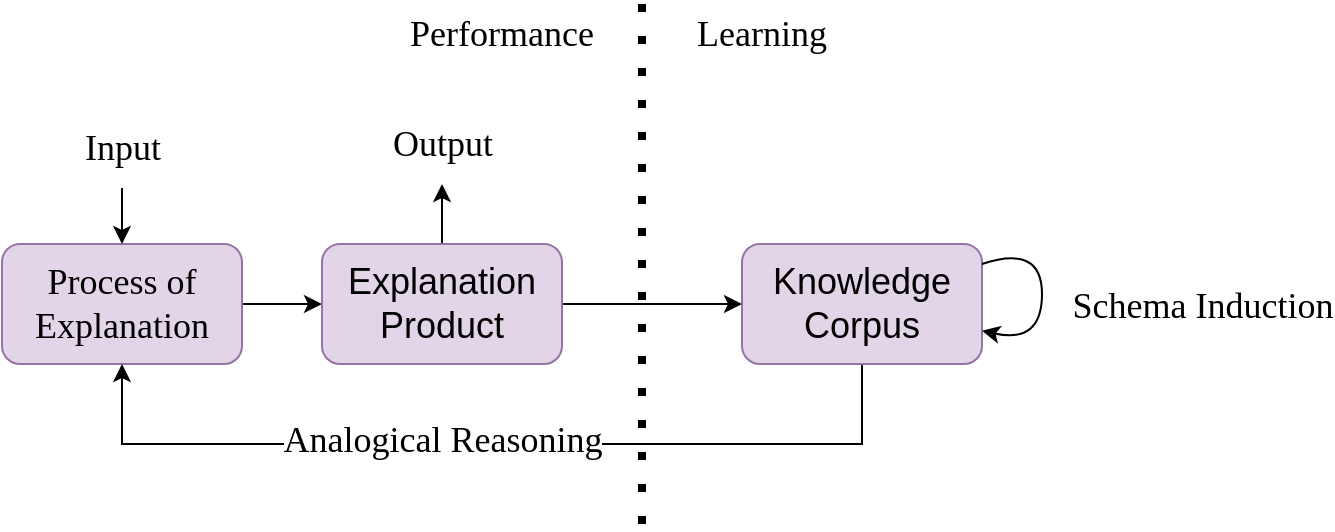 <mxfile version="24.2.8" type="github">
  <diagram name="Page-1" id="MiuqBWBxcRIXdq53bum4">
    <mxGraphModel dx="1242" dy="785" grid="1" gridSize="10" guides="1" tooltips="1" connect="1" arrows="1" fold="1" page="1" pageScale="1" pageWidth="1100" pageHeight="850" math="0" shadow="0">
      <root>
        <mxCell id="0" />
        <mxCell id="1" parent="0" />
        <mxCell id="zrqau_7-6FMA3GG0B9cJ-8" value="" style="edgeStyle=orthogonalEdgeStyle;rounded=0;orthogonalLoop=1;jettySize=auto;html=1;" edge="1" parent="1" source="zrqau_7-6FMA3GG0B9cJ-1" target="zrqau_7-6FMA3GG0B9cJ-7">
          <mxGeometry relative="1" as="geometry" />
        </mxCell>
        <mxCell id="zrqau_7-6FMA3GG0B9cJ-1" value="&lt;font face=&quot;Tahoma&quot;&gt;Process of Explanation&lt;/font&gt;" style="rounded=1;whiteSpace=wrap;html=1;fontSize=18;fillColor=#e1d5e7;strokeColor=#9673a6;" vertex="1" parent="1">
          <mxGeometry x="200" y="200" width="120" height="60" as="geometry" />
        </mxCell>
        <mxCell id="zrqau_7-6FMA3GG0B9cJ-16" style="edgeStyle=orthogonalEdgeStyle;rounded=0;orthogonalLoop=1;jettySize=auto;html=1;" edge="1" parent="1" source="zrqau_7-6FMA3GG0B9cJ-2" target="zrqau_7-6FMA3GG0B9cJ-1">
          <mxGeometry relative="1" as="geometry">
            <Array as="points">
              <mxPoint x="630" y="300" />
              <mxPoint x="260" y="300" />
            </Array>
          </mxGeometry>
        </mxCell>
        <mxCell id="zrqau_7-6FMA3GG0B9cJ-17" value="&lt;font style=&quot;font-size: 18px;&quot; face=&quot;Tahoma&quot;&gt;Analogical Reasoning&lt;/font&gt;" style="edgeLabel;html=1;align=center;verticalAlign=middle;resizable=0;points=[];" vertex="1" connectable="0" parent="zrqau_7-6FMA3GG0B9cJ-16">
          <mxGeometry x="0.089" y="-2" relative="1" as="geometry">
            <mxPoint x="-5" as="offset" />
          </mxGeometry>
        </mxCell>
        <mxCell id="zrqau_7-6FMA3GG0B9cJ-2" value="Knowledge Corpus" style="whiteSpace=wrap;html=1;fontSize=18;fillColor=#e1d5e7;strokeColor=#9673a6;rounded=1;" vertex="1" parent="1">
          <mxGeometry x="570" y="200" width="120" height="60" as="geometry" />
        </mxCell>
        <mxCell id="zrqau_7-6FMA3GG0B9cJ-9" style="edgeStyle=orthogonalEdgeStyle;rounded=0;orthogonalLoop=1;jettySize=auto;html=1;" edge="1" parent="1" source="zrqau_7-6FMA3GG0B9cJ-7" target="zrqau_7-6FMA3GG0B9cJ-2">
          <mxGeometry relative="1" as="geometry" />
        </mxCell>
        <mxCell id="zrqau_7-6FMA3GG0B9cJ-10" value="&lt;font style=&quot;font-size: 18px;&quot; face=&quot;Tahoma&quot;&gt;Output&lt;/font&gt;" style="edgeStyle=orthogonalEdgeStyle;rounded=0;orthogonalLoop=1;jettySize=auto;html=1;" edge="1" parent="1" source="zrqau_7-6FMA3GG0B9cJ-7">
          <mxGeometry x="1" y="-20" relative="1" as="geometry">
            <mxPoint x="420" y="170" as="targetPoint" />
            <mxPoint x="-20" y="-19" as="offset" />
          </mxGeometry>
        </mxCell>
        <mxCell id="zrqau_7-6FMA3GG0B9cJ-7" value="&lt;span style=&quot;color: rgb(0, 0, 0); font-family: Helvetica; font-size: 18px; font-style: normal; font-variant-ligatures: normal; font-variant-caps: normal; font-weight: 400; letter-spacing: normal; orphans: 2; text-align: center; text-indent: 0px; text-transform: none; widows: 2; word-spacing: 0px; -webkit-text-stroke-width: 0px; white-space: normal; text-decoration-thickness: initial; text-decoration-style: initial; text-decoration-color: initial; float: none; display: inline !important;&quot;&gt;Explanation Product&lt;/span&gt;" style="whiteSpace=wrap;html=1;fontSize=18;fillColor=#e1d5e7;strokeColor=#9673a6;rounded=1;" vertex="1" parent="1">
          <mxGeometry x="360" y="200" width="120" height="60" as="geometry" />
        </mxCell>
        <mxCell id="zrqau_7-6FMA3GG0B9cJ-11" value="" style="endArrow=none;dashed=1;html=1;dashPattern=1 3;strokeWidth=4;rounded=0;" edge="1" parent="1">
          <mxGeometry width="50" height="50" relative="1" as="geometry">
            <mxPoint x="520" y="340" as="sourcePoint" />
            <mxPoint x="520" y="80" as="targetPoint" />
          </mxGeometry>
        </mxCell>
        <mxCell id="zrqau_7-6FMA3GG0B9cJ-14" value="&lt;font style=&quot;font-size: 18px;&quot; face=&quot;Tahoma&quot;&gt;Learning&lt;/font&gt;" style="text;html=1;align=center;verticalAlign=middle;whiteSpace=wrap;rounded=0;" vertex="1" parent="1">
          <mxGeometry x="550" y="80" width="60" height="30" as="geometry" />
        </mxCell>
        <mxCell id="zrqau_7-6FMA3GG0B9cJ-15" value="&lt;font style=&quot;font-size: 18px;&quot; face=&quot;Tahoma&quot;&gt;Performance&lt;/font&gt;" style="text;html=1;align=center;verticalAlign=middle;whiteSpace=wrap;rounded=0;" vertex="1" parent="1">
          <mxGeometry x="420" y="80" width="60" height="30" as="geometry" />
        </mxCell>
        <mxCell id="zrqau_7-6FMA3GG0B9cJ-19" value="" style="curved=1;endArrow=classic;html=1;rounded=0;" edge="1" parent="1" source="zrqau_7-6FMA3GG0B9cJ-2" target="zrqau_7-6FMA3GG0B9cJ-2">
          <mxGeometry width="50" height="50" relative="1" as="geometry">
            <mxPoint x="520" y="370" as="sourcePoint" />
            <mxPoint x="570" y="320" as="targetPoint" />
            <Array as="points">
              <mxPoint x="720" y="200" />
              <mxPoint x="720" y="250" />
            </Array>
          </mxGeometry>
        </mxCell>
        <mxCell id="zrqau_7-6FMA3GG0B9cJ-20" value="&lt;font style=&quot;font-size: 18px;&quot; face=&quot;Tahoma&quot;&gt;Schema Induction&lt;/font&gt;" style="edgeLabel;html=1;align=center;verticalAlign=middle;resizable=0;points=[];" vertex="1" connectable="0" parent="zrqau_7-6FMA3GG0B9cJ-19">
          <mxGeometry x="0.082" y="-4" relative="1" as="geometry">
            <mxPoint x="84" y="1" as="offset" />
          </mxGeometry>
        </mxCell>
        <mxCell id="zrqau_7-6FMA3GG0B9cJ-21" value="&lt;font style=&quot;font-size: 18px;&quot; face=&quot;Tahoma&quot;&gt;Input&lt;/font&gt;" style="edgeStyle=orthogonalEdgeStyle;rounded=0;orthogonalLoop=1;jettySize=auto;html=1;endArrow=none;endFill=0;startArrow=classic;startFill=1;" edge="1" parent="1" source="zrqau_7-6FMA3GG0B9cJ-1">
          <mxGeometry x="1" y="-20" relative="1" as="geometry">
            <mxPoint x="260" y="172" as="targetPoint" />
            <mxPoint x="260" y="202" as="sourcePoint" />
            <mxPoint x="-20" y="-19" as="offset" />
          </mxGeometry>
        </mxCell>
      </root>
    </mxGraphModel>
  </diagram>
</mxfile>
